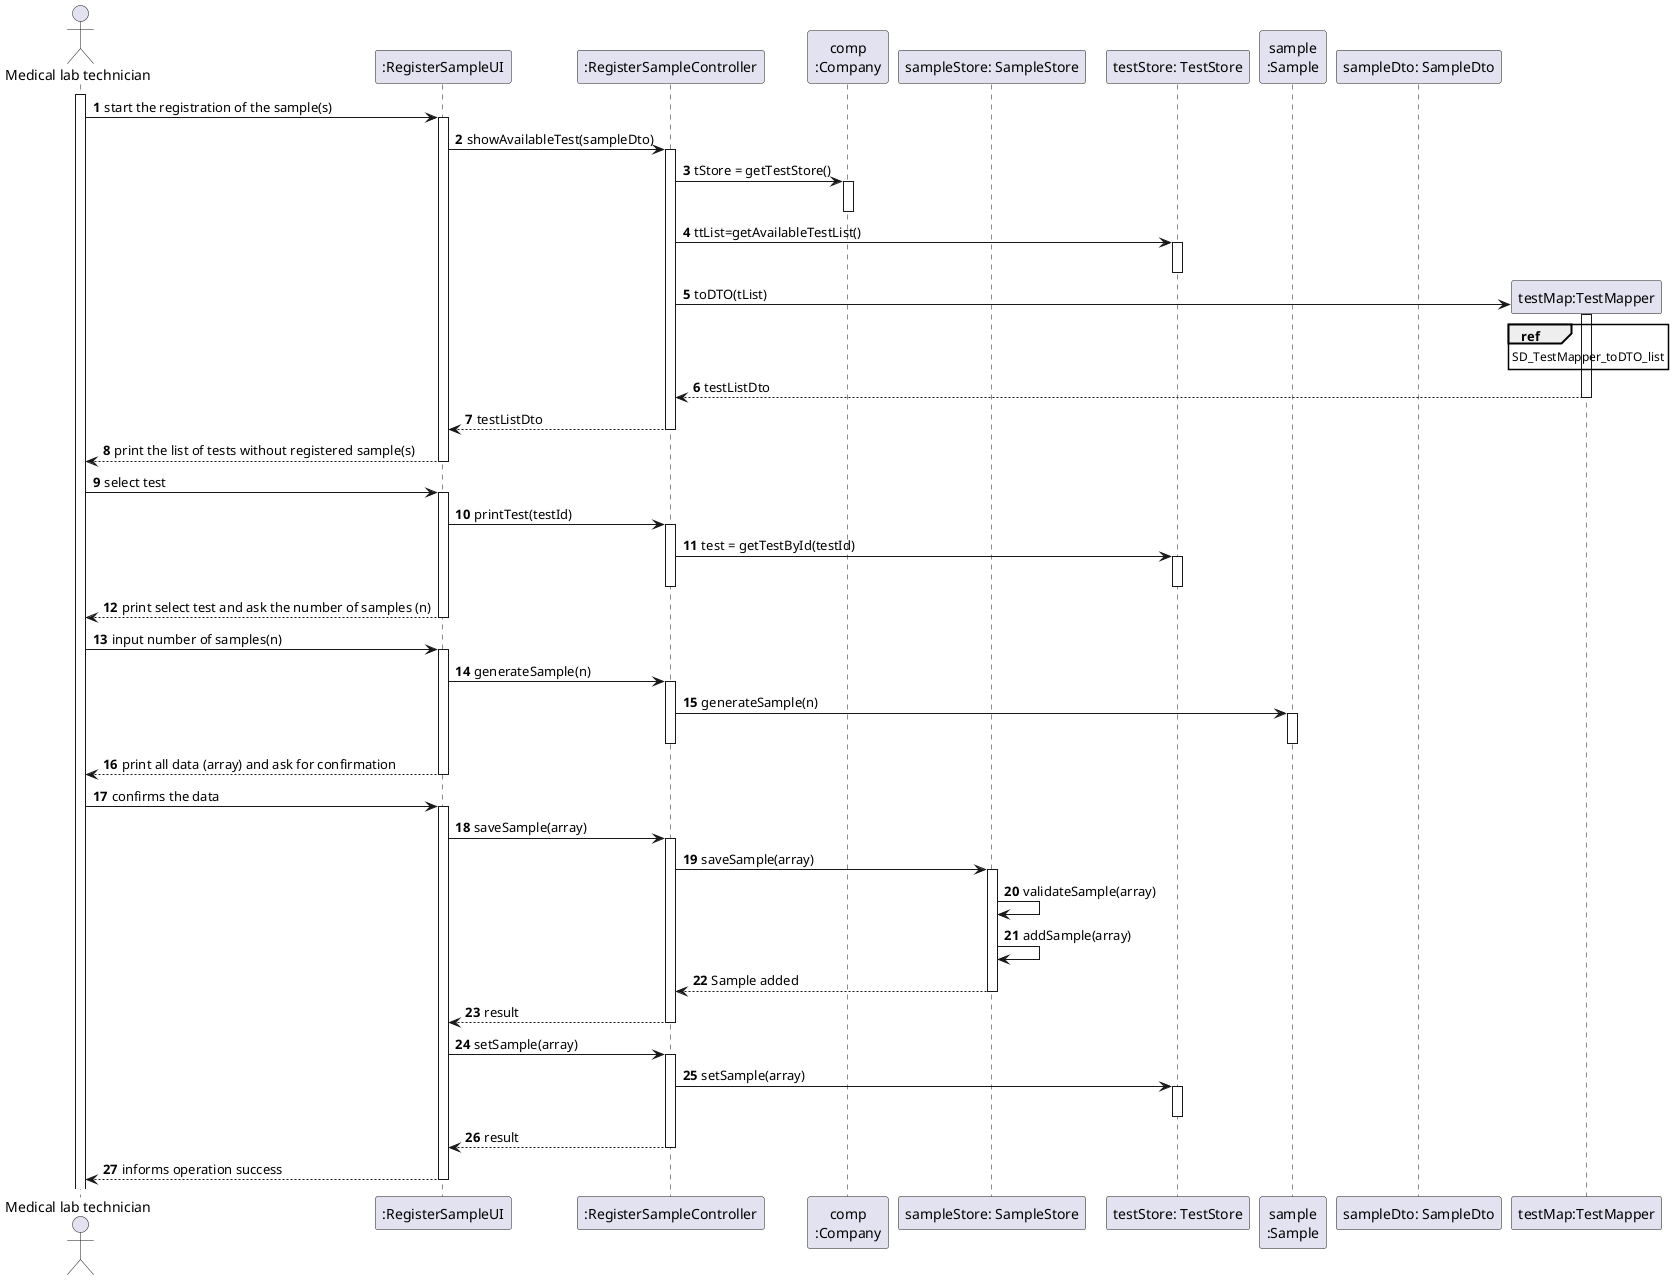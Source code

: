 @startuml
'https://plantuml.com/sequence-diagram

autonumber
actor "Medical lab technician" as Mlt

participant ":RegisterSampleUI" as UI
participant ":RegisterSampleController" as CTRL
participant "comp\n:Company" as COMP

participant "sampleStore: SampleStore" as SSTORE

participant "testStore: TestStore" as TSTORE

participant "sample\n:Sample" as SAMPLE
participant "sampleDto: SampleDto" as SAMPLEDTO
participant "testMap:TestMapper" as TMAPPER

activate Mlt

    Mlt-> UI: start the registration of the sample(s)

    activate UI

        UI -> CTRL : showAvailableTest(sampleDto)

        activate CTRL

            CTRL -> COMP : tStore = getTestStore()
            activate COMP
            deactivate COMP
            CTRL -> TSTORE : ttList=getAvailableTestList()
            activate TSTORE
            deactivate TSTORE
            CTRL -> TMAPPER** : toDTO(tList)
            activate TMAPPER
            ref over TMAPPER
              SD_TestMapper_toDTO_list
            end ref
            TMAPPER --> CTRL : testListDto
            deactivate TMAPPER
            CTRL --> UI : testListDto

        deactivate CTRL

        UI --> Mlt: print the list of tests without registered sample(s)

    deactivate UI

    Mlt -> UI : select test

    activate UI

        UI -> CTRL : printTest(testId)
        activate CTRL
        CTRL -> TSTORE : test = getTestById(testId)
        activate TSTORE
        deactivate TSTORE
        deactivate CTRL

        UI --> Mlt: print select test and ask the number of samples (n)

    deactivate UI

    Mlt -> UI : input number of samples(n)

    activate UI

        UI -> CTRL : generateSample(n)
        activate CTRL
        CTRL -> SAMPLE : generateSample(n)
        activate SAMPLE
        deactivate SAMPLE
        deactivate CTRL

        UI --> Mlt: print all data (array) and ask for confirmation

    deactivate UI

Mlt -> UI :  confirms the data

    activate UI
         UI -> CTRL : saveSample(array)
         activate CTRL
         CTRL -> SSTORE : saveSample(array)
           activate SSTORE
           SSTORE -> SSTORE : validateSample(array)
           SSTORE -> SSTORE : addSample(array)

           SSTORE --> CTRL : Sample added

         deactivate SSTORE

          CTRL --> UI: result
         deactivate CTRL

         UI -> CTRL : setSample(array)
         activate CTRL
         CTRL -> TSTORE : setSample(array)
         activate TSTORE
         deactivate TSTORE

          CTRL --> UI: result
         deactivate CTRL

         UI --> Mlt : informs operation success

    deactivate UI



@enduml